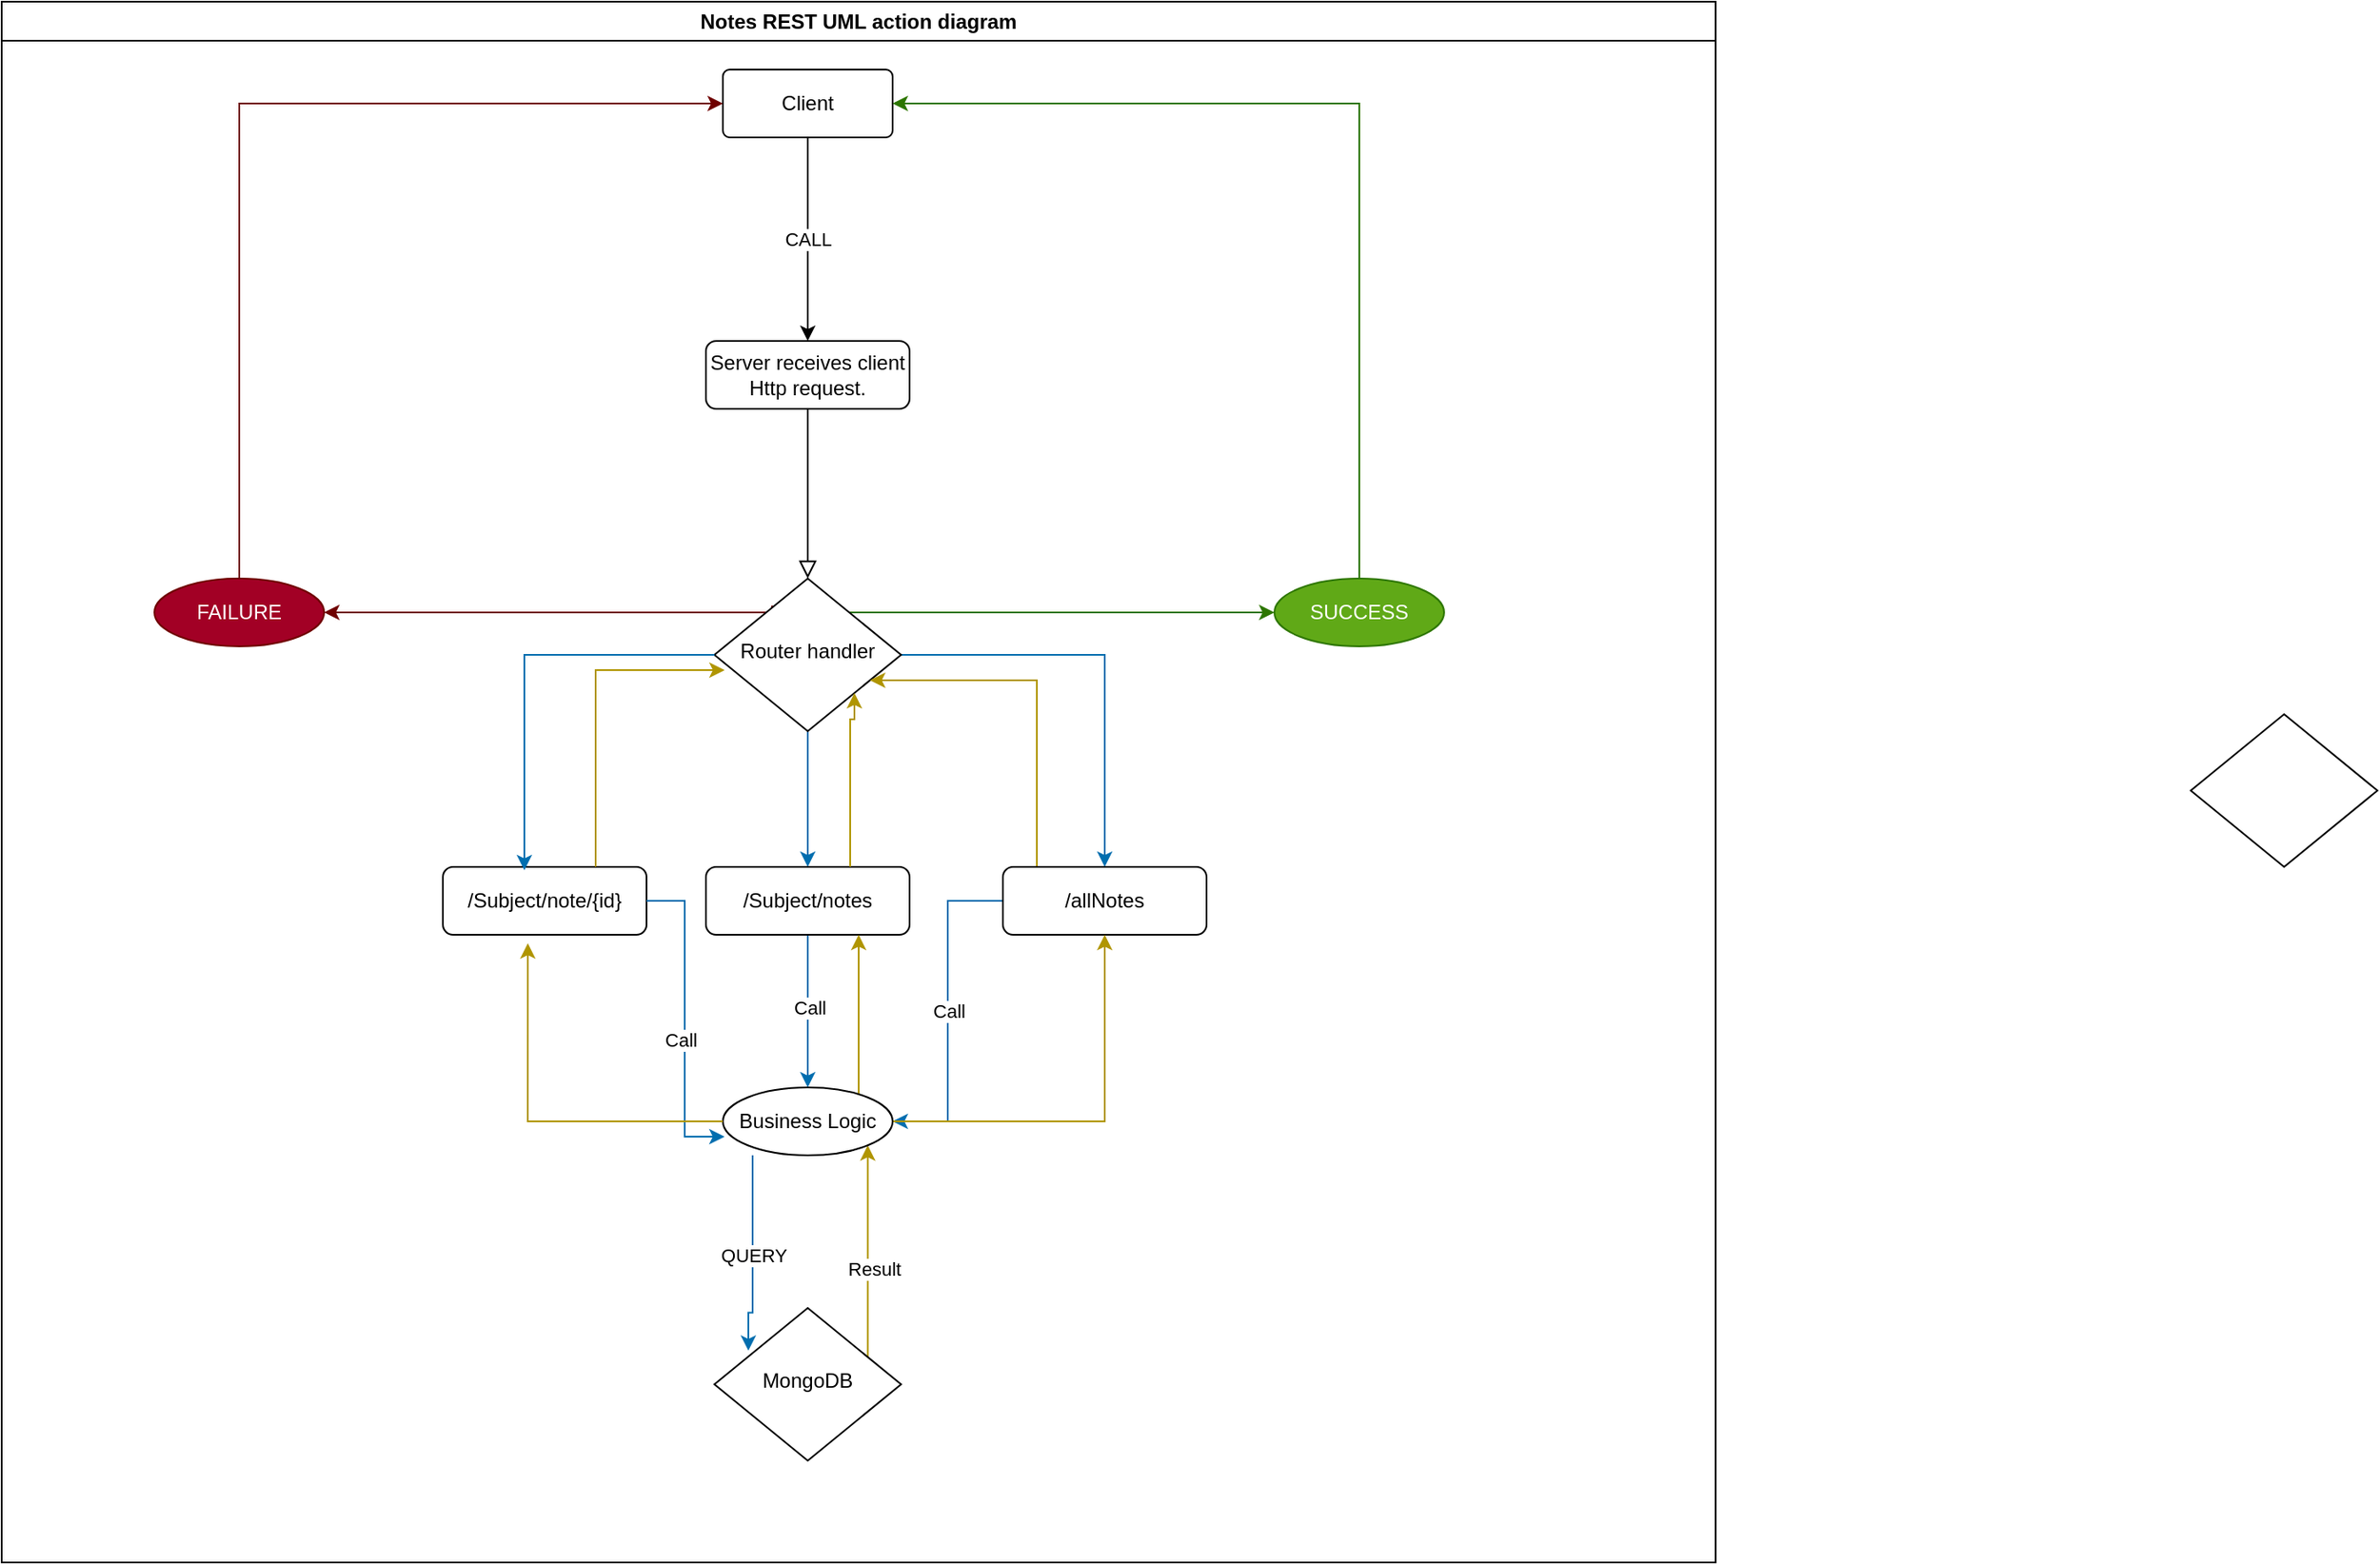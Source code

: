 <mxfile version="24.6.1" type="device">
  <diagram id="C5RBs43oDa-KdzZeNtuy" name="Page-1">
    <mxGraphModel dx="2061" dy="2297" grid="1" gridSize="10" guides="1" tooltips="1" connect="1" arrows="1" fold="1" page="1" pageScale="1" pageWidth="827" pageHeight="1169" background="none" math="0" shadow="0">
      <root>
        <mxCell id="WIyWlLk6GJQsqaUBKTNV-0" />
        <mxCell id="WIyWlLk6GJQsqaUBKTNV-1" parent="WIyWlLk6GJQsqaUBKTNV-0" />
        <mxCell id="ShSTj1aoVv6OaLJEiY5O-1" value="Notes REST UML action diagram" style="swimlane;whiteSpace=wrap;html=1;" parent="WIyWlLk6GJQsqaUBKTNV-1" vertex="1">
          <mxGeometry x="-140" y="-30" width="1010" height="920" as="geometry" />
        </mxCell>
        <mxCell id="WIyWlLk6GJQsqaUBKTNV-2" value="" style="rounded=0;html=1;jettySize=auto;orthogonalLoop=1;fontSize=11;endArrow=block;endFill=0;endSize=8;strokeWidth=1;shadow=0;labelBackgroundColor=none;edgeStyle=orthogonalEdgeStyle;" parent="ShSTj1aoVv6OaLJEiY5O-1" source="WIyWlLk6GJQsqaUBKTNV-3" target="WIyWlLk6GJQsqaUBKTNV-6" edge="1">
          <mxGeometry relative="1" as="geometry" />
        </mxCell>
        <mxCell id="WIyWlLk6GJQsqaUBKTNV-3" value="Server receives client Http request." style="rounded=1;whiteSpace=wrap;html=1;fontSize=12;glass=0;strokeWidth=1;shadow=0;" parent="ShSTj1aoVv6OaLJEiY5O-1" vertex="1">
          <mxGeometry x="415" y="200" width="120" height="40" as="geometry" />
        </mxCell>
        <mxCell id="ShSTj1aoVv6OaLJEiY5O-11" style="edgeStyle=orthogonalEdgeStyle;rounded=0;orthogonalLoop=1;jettySize=auto;html=1;fillColor=#1ba1e2;strokeColor=#006EAF;" parent="ShSTj1aoVv6OaLJEiY5O-1" source="WIyWlLk6GJQsqaUBKTNV-6" target="ShSTj1aoVv6OaLJEiY5O-6" edge="1">
          <mxGeometry relative="1" as="geometry" />
        </mxCell>
        <mxCell id="ShSTj1aoVv6OaLJEiY5O-12" style="edgeStyle=orthogonalEdgeStyle;rounded=0;orthogonalLoop=1;jettySize=auto;html=1;entryX=0.5;entryY=0;entryDx=0;entryDy=0;fillColor=#1ba1e2;strokeColor=#006EAF;" parent="ShSTj1aoVv6OaLJEiY5O-1" source="WIyWlLk6GJQsqaUBKTNV-6" target="ShSTj1aoVv6OaLJEiY5O-9" edge="1">
          <mxGeometry relative="1" as="geometry">
            <mxPoint x="670" y="410" as="targetPoint" />
          </mxGeometry>
        </mxCell>
        <mxCell id="ShSTj1aoVv6OaLJEiY5O-67" style="edgeStyle=orthogonalEdgeStyle;rounded=0;orthogonalLoop=1;jettySize=auto;html=1;fillColor=#60a917;strokeColor=#2D7600;" parent="ShSTj1aoVv6OaLJEiY5O-1" source="WIyWlLk6GJQsqaUBKTNV-6" target="ShSTj1aoVv6OaLJEiY5O-60" edge="1">
          <mxGeometry relative="1" as="geometry">
            <Array as="points">
              <mxPoint x="590" y="360" />
              <mxPoint x="590" y="360" />
            </Array>
          </mxGeometry>
        </mxCell>
        <mxCell id="ShSTj1aoVv6OaLJEiY5O-68" style="edgeStyle=orthogonalEdgeStyle;rounded=0;orthogonalLoop=1;jettySize=auto;html=1;entryX=1;entryY=0.5;entryDx=0;entryDy=0;exitX=0.309;exitY=0.178;exitDx=0;exitDy=0;exitPerimeter=0;fillColor=#a20025;strokeColor=#6F0000;" parent="ShSTj1aoVv6OaLJEiY5O-1" source="WIyWlLk6GJQsqaUBKTNV-6" target="ShSTj1aoVv6OaLJEiY5O-61" edge="1">
          <mxGeometry relative="1" as="geometry">
            <Array as="points">
              <mxPoint x="454" y="360" />
            </Array>
          </mxGeometry>
        </mxCell>
        <mxCell id="WIyWlLk6GJQsqaUBKTNV-6" value="Router handler" style="rhombus;whiteSpace=wrap;html=1;shadow=0;fontFamily=Helvetica;fontSize=12;align=center;strokeWidth=1;spacing=6;spacingTop=-4;" parent="ShSTj1aoVv6OaLJEiY5O-1" vertex="1">
          <mxGeometry x="420" y="340" width="110" height="90" as="geometry" />
        </mxCell>
        <mxCell id="ShSTj1aoVv6OaLJEiY5O-4" value="/Subject/note/{id}" style="rounded=1;whiteSpace=wrap;html=1;fontSize=12;glass=0;strokeWidth=1;shadow=0;" parent="ShSTj1aoVv6OaLJEiY5O-1" vertex="1">
          <mxGeometry x="260" y="510" width="120" height="40" as="geometry" />
        </mxCell>
        <mxCell id="ShSTj1aoVv6OaLJEiY5O-45" style="edgeStyle=orthogonalEdgeStyle;rounded=0;orthogonalLoop=1;jettySize=auto;html=1;entryX=0.5;entryY=0;entryDx=0;entryDy=0;fillColor=#1ba1e2;strokeColor=#006EAF;" parent="ShSTj1aoVv6OaLJEiY5O-1" source="ShSTj1aoVv6OaLJEiY5O-6" target="ShSTj1aoVv6OaLJEiY5O-39" edge="1">
          <mxGeometry relative="1" as="geometry" />
        </mxCell>
        <mxCell id="ShSTj1aoVv6OaLJEiY5O-47" value="Call" style="edgeLabel;html=1;align=center;verticalAlign=middle;resizable=0;points=[];" parent="ShSTj1aoVv6OaLJEiY5O-45" vertex="1" connectable="0">
          <mxGeometry x="-0.044" y="1" relative="1" as="geometry">
            <mxPoint as="offset" />
          </mxGeometry>
        </mxCell>
        <mxCell id="ShSTj1aoVv6OaLJEiY5O-6" value="/Subject/notes" style="rounded=1;whiteSpace=wrap;html=1;fontSize=12;glass=0;strokeWidth=1;shadow=0;" parent="ShSTj1aoVv6OaLJEiY5O-1" vertex="1">
          <mxGeometry x="415" y="510" width="120" height="40" as="geometry" />
        </mxCell>
        <mxCell id="ShSTj1aoVv6OaLJEiY5O-46" value="Call" style="edgeStyle=orthogonalEdgeStyle;rounded=0;orthogonalLoop=1;jettySize=auto;html=1;entryX=1;entryY=0.5;entryDx=0;entryDy=0;fillColor=#1ba1e2;strokeColor=#006EAF;" parent="ShSTj1aoVv6OaLJEiY5O-1" source="ShSTj1aoVv6OaLJEiY5O-9" target="ShSTj1aoVv6OaLJEiY5O-39" edge="1">
          <mxGeometry relative="1" as="geometry" />
        </mxCell>
        <mxCell id="ShSTj1aoVv6OaLJEiY5O-66" style="edgeStyle=orthogonalEdgeStyle;rounded=0;orthogonalLoop=1;jettySize=auto;html=1;fillColor=#e3c800;strokeColor=#B09500;" parent="ShSTj1aoVv6OaLJEiY5O-1" source="ShSTj1aoVv6OaLJEiY5O-9" target="WIyWlLk6GJQsqaUBKTNV-6" edge="1">
          <mxGeometry relative="1" as="geometry">
            <Array as="points">
              <mxPoint x="610" y="400" />
            </Array>
          </mxGeometry>
        </mxCell>
        <mxCell id="ShSTj1aoVv6OaLJEiY5O-9" value="/allNotes" style="rounded=1;whiteSpace=wrap;html=1;fontSize=12;glass=0;strokeWidth=1;shadow=0;" parent="ShSTj1aoVv6OaLJEiY5O-1" vertex="1">
          <mxGeometry x="590" y="510" width="120" height="40" as="geometry" />
        </mxCell>
        <mxCell id="ShSTj1aoVv6OaLJEiY5O-10" style="edgeStyle=orthogonalEdgeStyle;rounded=0;orthogonalLoop=1;jettySize=auto;html=1;entryX=0.4;entryY=0.05;entryDx=0;entryDy=0;entryPerimeter=0;fillColor=#1ba1e2;strokeColor=#006EAF;" parent="ShSTj1aoVv6OaLJEiY5O-1" source="WIyWlLk6GJQsqaUBKTNV-6" target="ShSTj1aoVv6OaLJEiY5O-4" edge="1">
          <mxGeometry relative="1" as="geometry" />
        </mxCell>
        <mxCell id="ShSTj1aoVv6OaLJEiY5O-55" style="edgeStyle=orthogonalEdgeStyle;rounded=0;orthogonalLoop=1;jettySize=auto;html=1;entryX=1;entryY=1;entryDx=0;entryDy=0;fillColor=#e3c800;strokeColor=#B09500;" parent="ShSTj1aoVv6OaLJEiY5O-1" source="ShSTj1aoVv6OaLJEiY5O-14" target="ShSTj1aoVv6OaLJEiY5O-39" edge="1">
          <mxGeometry relative="1" as="geometry">
            <Array as="points">
              <mxPoint x="510" y="780" />
              <mxPoint x="510" y="780" />
            </Array>
          </mxGeometry>
        </mxCell>
        <mxCell id="ShSTj1aoVv6OaLJEiY5O-56" value="Result" style="edgeLabel;html=1;align=center;verticalAlign=middle;resizable=0;points=[];" parent="ShSTj1aoVv6OaLJEiY5O-55" vertex="1" connectable="0">
          <mxGeometry x="-0.168" y="-3" relative="1" as="geometry">
            <mxPoint as="offset" />
          </mxGeometry>
        </mxCell>
        <mxCell id="ShSTj1aoVv6OaLJEiY5O-14" value="MongoDB" style="rhombus;whiteSpace=wrap;html=1;shadow=0;fontFamily=Helvetica;fontSize=12;align=center;strokeWidth=1;spacing=6;spacingTop=-4;" parent="ShSTj1aoVv6OaLJEiY5O-1" vertex="1">
          <mxGeometry x="420" y="770" width="110" height="90" as="geometry" />
        </mxCell>
        <mxCell id="ShSTj1aoVv6OaLJEiY5O-49" value="QUERY" style="edgeStyle=orthogonalEdgeStyle;rounded=0;orthogonalLoop=1;jettySize=auto;html=1;entryX=0;entryY=0;entryDx=0;entryDy=0;fillColor=#1ba1e2;strokeColor=#006EAF;" parent="ShSTj1aoVv6OaLJEiY5O-1" edge="1">
          <mxGeometry relative="1" as="geometry">
            <mxPoint x="442.5" y="680.001" as="sourcePoint" />
            <mxPoint x="440" y="795.18" as="targetPoint" />
            <Array as="points">
              <mxPoint x="442.5" y="772.68" />
              <mxPoint x="440.5" y="772.68" />
            </Array>
          </mxGeometry>
        </mxCell>
        <mxCell id="ShSTj1aoVv6OaLJEiY5O-58" style="edgeStyle=orthogonalEdgeStyle;rounded=0;orthogonalLoop=1;jettySize=auto;html=1;entryX=0.75;entryY=1;entryDx=0;entryDy=0;fillColor=#e3c800;strokeColor=#B09500;" parent="ShSTj1aoVv6OaLJEiY5O-1" source="ShSTj1aoVv6OaLJEiY5O-39" target="ShSTj1aoVv6OaLJEiY5O-6" edge="1">
          <mxGeometry relative="1" as="geometry">
            <Array as="points">
              <mxPoint x="505" y="620" />
              <mxPoint x="505" y="620" />
            </Array>
          </mxGeometry>
        </mxCell>
        <mxCell id="ShSTj1aoVv6OaLJEiY5O-59" style="edgeStyle=orthogonalEdgeStyle;rounded=0;orthogonalLoop=1;jettySize=auto;html=1;fillColor=#e3c800;strokeColor=#B09500;" parent="ShSTj1aoVv6OaLJEiY5O-1" source="ShSTj1aoVv6OaLJEiY5O-39" target="ShSTj1aoVv6OaLJEiY5O-9" edge="1">
          <mxGeometry relative="1" as="geometry" />
        </mxCell>
        <mxCell id="ShSTj1aoVv6OaLJEiY5O-39" value="Business Logic" style="ellipse;whiteSpace=wrap;html=1;align=center;" parent="ShSTj1aoVv6OaLJEiY5O-1" vertex="1">
          <mxGeometry x="425" y="640" width="100" height="40" as="geometry" />
        </mxCell>
        <mxCell id="ShSTj1aoVv6OaLJEiY5O-44" style="edgeStyle=orthogonalEdgeStyle;rounded=0;orthogonalLoop=1;jettySize=auto;html=1;entryX=0.01;entryY=0.725;entryDx=0;entryDy=0;entryPerimeter=0;fillColor=#1ba1e2;strokeColor=#006EAF;" parent="ShSTj1aoVv6OaLJEiY5O-1" source="ShSTj1aoVv6OaLJEiY5O-4" target="ShSTj1aoVv6OaLJEiY5O-39" edge="1">
          <mxGeometry relative="1" as="geometry" />
        </mxCell>
        <mxCell id="ShSTj1aoVv6OaLJEiY5O-48" value="Call" style="edgeLabel;html=1;align=center;verticalAlign=middle;resizable=0;points=[];" parent="ShSTj1aoVv6OaLJEiY5O-44" vertex="1" connectable="0">
          <mxGeometry x="0.119" y="-3" relative="1" as="geometry">
            <mxPoint y="1" as="offset" />
          </mxGeometry>
        </mxCell>
        <mxCell id="ShSTj1aoVv6OaLJEiY5O-54" value="CALL" style="edgeStyle=orthogonalEdgeStyle;rounded=0;orthogonalLoop=1;jettySize=auto;html=1;entryX=0.5;entryY=0;entryDx=0;entryDy=0;" parent="ShSTj1aoVv6OaLJEiY5O-1" source="ShSTj1aoVv6OaLJEiY5O-53" target="WIyWlLk6GJQsqaUBKTNV-3" edge="1">
          <mxGeometry relative="1" as="geometry" />
        </mxCell>
        <mxCell id="ShSTj1aoVv6OaLJEiY5O-53" value="Client" style="rounded=1;arcSize=10;whiteSpace=wrap;html=1;align=center;" parent="ShSTj1aoVv6OaLJEiY5O-1" vertex="1">
          <mxGeometry x="425" y="40" width="100" height="40" as="geometry" />
        </mxCell>
        <mxCell id="ShSTj1aoVv6OaLJEiY5O-57" style="edgeStyle=orthogonalEdgeStyle;rounded=0;orthogonalLoop=1;jettySize=auto;html=1;entryX=0.417;entryY=1.125;entryDx=0;entryDy=0;entryPerimeter=0;fillColor=#e3c800;strokeColor=#B09500;" parent="ShSTj1aoVv6OaLJEiY5O-1" source="ShSTj1aoVv6OaLJEiY5O-39" target="ShSTj1aoVv6OaLJEiY5O-4" edge="1">
          <mxGeometry relative="1" as="geometry" />
        </mxCell>
        <mxCell id="ShSTj1aoVv6OaLJEiY5O-70" style="edgeStyle=orthogonalEdgeStyle;rounded=0;orthogonalLoop=1;jettySize=auto;html=1;entryX=1;entryY=0.5;entryDx=0;entryDy=0;fillColor=#60a917;strokeColor=#2D7600;" parent="ShSTj1aoVv6OaLJEiY5O-1" source="ShSTj1aoVv6OaLJEiY5O-60" target="ShSTj1aoVv6OaLJEiY5O-53" edge="1">
          <mxGeometry relative="1" as="geometry">
            <Array as="points">
              <mxPoint x="800" y="60" />
            </Array>
          </mxGeometry>
        </mxCell>
        <mxCell id="ShSTj1aoVv6OaLJEiY5O-60" value="SUCCESS" style="ellipse;whiteSpace=wrap;html=1;align=center;fillColor=#60a917;fontColor=#ffffff;strokeColor=#2D7600;" parent="ShSTj1aoVv6OaLJEiY5O-1" vertex="1">
          <mxGeometry x="750" y="340" width="100" height="40" as="geometry" />
        </mxCell>
        <mxCell id="ShSTj1aoVv6OaLJEiY5O-69" style="edgeStyle=orthogonalEdgeStyle;rounded=0;orthogonalLoop=1;jettySize=auto;html=1;entryX=0;entryY=0.5;entryDx=0;entryDy=0;fillColor=#a20025;strokeColor=#6F0000;" parent="ShSTj1aoVv6OaLJEiY5O-1" source="ShSTj1aoVv6OaLJEiY5O-61" target="ShSTj1aoVv6OaLJEiY5O-53" edge="1">
          <mxGeometry relative="1" as="geometry">
            <Array as="points">
              <mxPoint x="140" y="60" />
            </Array>
          </mxGeometry>
        </mxCell>
        <mxCell id="ShSTj1aoVv6OaLJEiY5O-61" value="FAILURE" style="ellipse;whiteSpace=wrap;html=1;align=center;fillColor=#a20025;fontColor=#ffffff;strokeColor=#6F0000;" parent="ShSTj1aoVv6OaLJEiY5O-1" vertex="1">
          <mxGeometry x="90" y="340" width="100" height="40" as="geometry" />
        </mxCell>
        <mxCell id="ShSTj1aoVv6OaLJEiY5O-64" style="edgeStyle=orthogonalEdgeStyle;rounded=0;orthogonalLoop=1;jettySize=auto;html=1;entryX=0.055;entryY=0.6;entryDx=0;entryDy=0;entryPerimeter=0;fillColor=#e3c800;strokeColor=#B09500;" parent="ShSTj1aoVv6OaLJEiY5O-1" source="ShSTj1aoVv6OaLJEiY5O-4" target="WIyWlLk6GJQsqaUBKTNV-6" edge="1">
          <mxGeometry relative="1" as="geometry">
            <Array as="points">
              <mxPoint x="350" y="394" />
            </Array>
          </mxGeometry>
        </mxCell>
        <mxCell id="ShSTj1aoVv6OaLJEiY5O-65" style="edgeStyle=orthogonalEdgeStyle;rounded=0;orthogonalLoop=1;jettySize=auto;html=1;entryX=1;entryY=1;entryDx=0;entryDy=0;fillColor=#e3c800;strokeColor=#B09500;" parent="ShSTj1aoVv6OaLJEiY5O-1" source="ShSTj1aoVv6OaLJEiY5O-6" target="WIyWlLk6GJQsqaUBKTNV-6" edge="1">
          <mxGeometry relative="1" as="geometry">
            <Array as="points">
              <mxPoint x="500" y="423" />
              <mxPoint x="503" y="423" />
            </Array>
          </mxGeometry>
        </mxCell>
        <mxCell id="ShSTj1aoVv6OaLJEiY5O-3" value="" style="rhombus;whiteSpace=wrap;html=1;shadow=0;fontFamily=Helvetica;fontSize=12;align=center;strokeWidth=1;spacing=6;spacingTop=-4;" parent="WIyWlLk6GJQsqaUBKTNV-1" vertex="1">
          <mxGeometry x="1150" y="390" width="110" height="90" as="geometry" />
        </mxCell>
      </root>
    </mxGraphModel>
  </diagram>
</mxfile>
